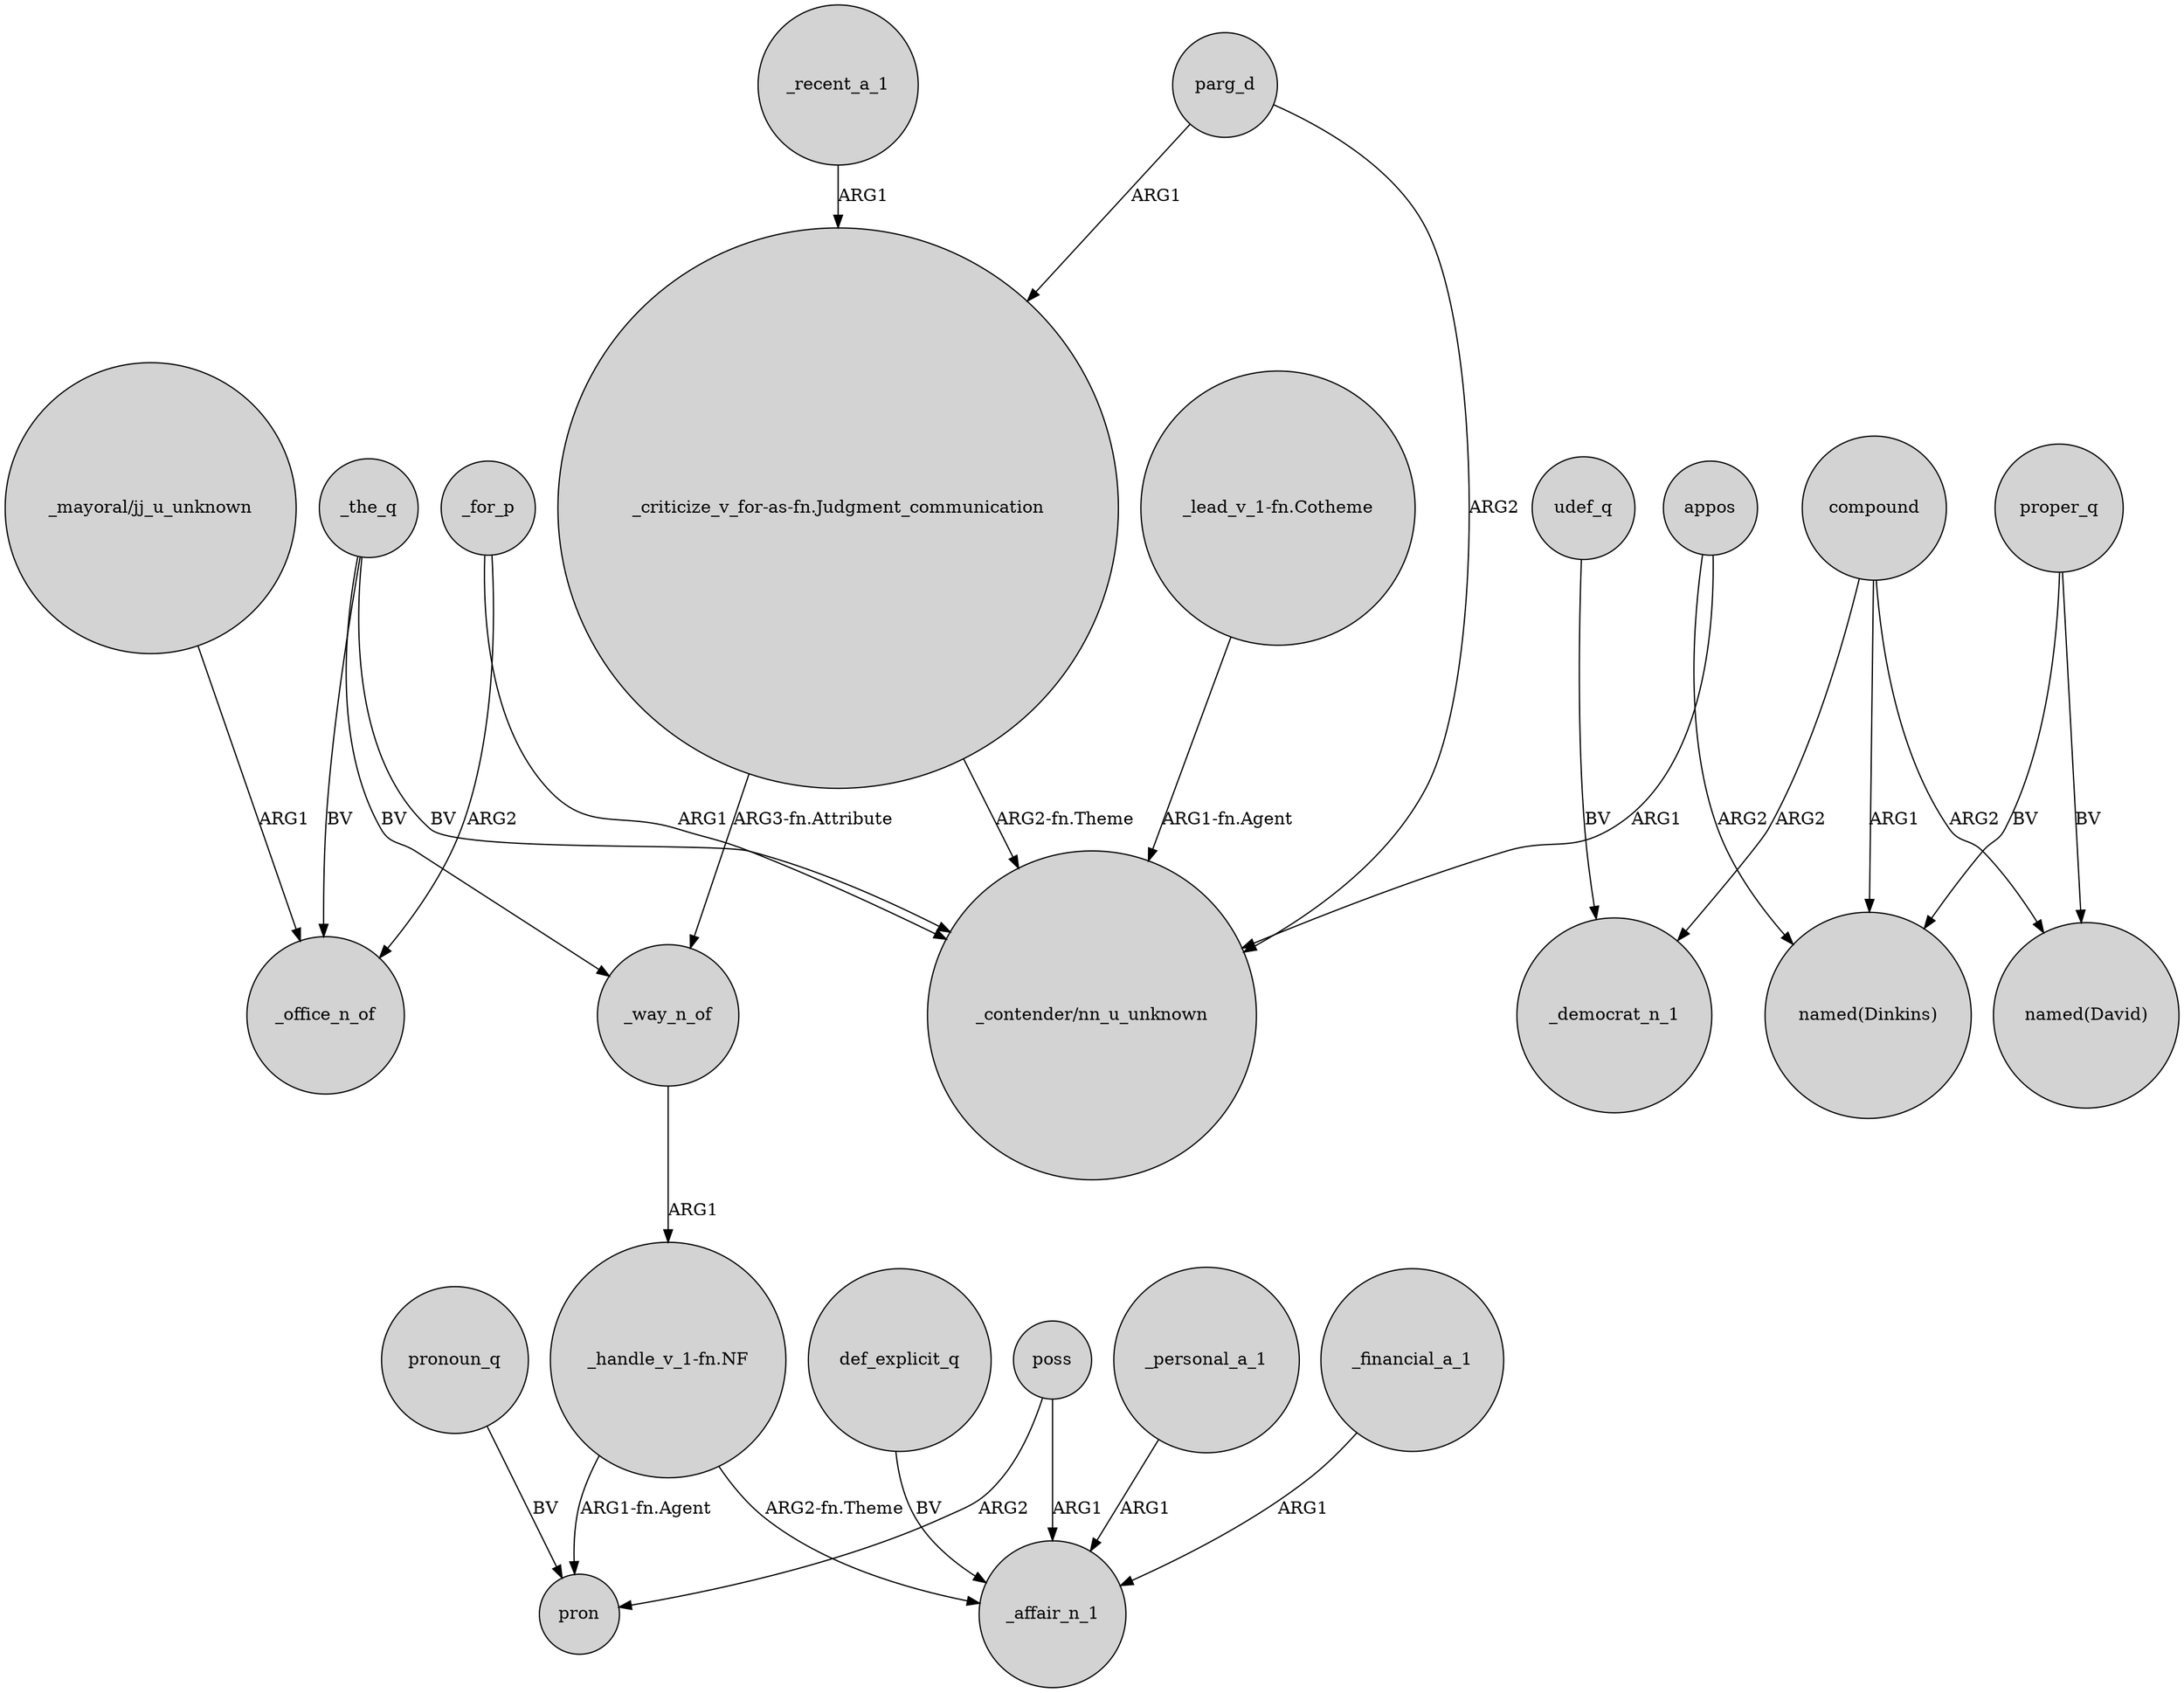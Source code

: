 digraph {
	node [shape=circle style=filled]
	_for_p -> _office_n_of [label=ARG2]
	poss -> pron [label=ARG2]
	udef_q -> _democrat_n_1 [label=BV]
	"_lead_v_1-fn.Cotheme" -> "_contender/nn_u_unknown" [label="ARG1-fn.Agent"]
	_way_n_of -> "_handle_v_1-fn.NF" [label=ARG1]
	_financial_a_1 -> _affair_n_1 [label=ARG1]
	"_criticize_v_for-as-fn.Judgment_communication" -> "_contender/nn_u_unknown" [label="ARG2-fn.Theme"]
	_the_q -> _way_n_of [label=BV]
	"_criticize_v_for-as-fn.Judgment_communication" -> _way_n_of [label="ARG3-fn.Attribute"]
	_the_q -> _office_n_of [label=BV]
	compound -> "named(Dinkins)" [label=ARG1]
	_recent_a_1 -> "_criticize_v_for-as-fn.Judgment_communication" [label=ARG1]
	pronoun_q -> pron [label=BV]
	compound -> _democrat_n_1 [label=ARG2]
	compound -> "named(David)" [label=ARG2]
	appos -> "_contender/nn_u_unknown" [label=ARG1]
	_the_q -> "_contender/nn_u_unknown" [label=BV]
	def_explicit_q -> _affair_n_1 [label=BV]
	"_handle_v_1-fn.NF" -> _affair_n_1 [label="ARG2-fn.Theme"]
	"_handle_v_1-fn.NF" -> pron [label="ARG1-fn.Agent"]
	parg_d -> "_contender/nn_u_unknown" [label=ARG2]
	poss -> _affair_n_1 [label=ARG1]
	_for_p -> "_contender/nn_u_unknown" [label=ARG1]
	appos -> "named(Dinkins)" [label=ARG2]
	_personal_a_1 -> _affair_n_1 [label=ARG1]
	"_mayoral/jj_u_unknown" -> _office_n_of [label=ARG1]
	proper_q -> "named(David)" [label=BV]
	parg_d -> "_criticize_v_for-as-fn.Judgment_communication" [label=ARG1]
	proper_q -> "named(Dinkins)" [label=BV]
}
